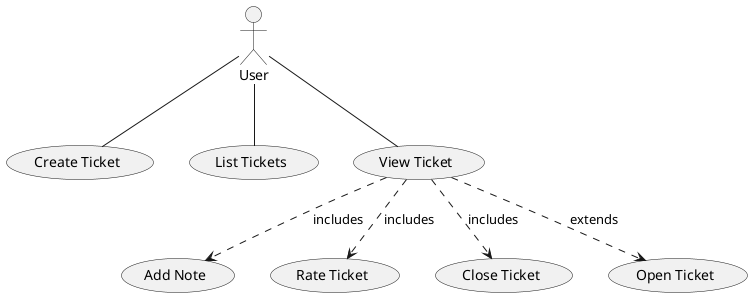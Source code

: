 @startuml

:User:

User -- (Create Ticket)
User -- (List Tickets)
User -- (View Ticket)

(View Ticket) ..> (Add Note) :includes
(View Ticket) ..> (Rate Ticket) :includes
(View Ticket) ..> (Close Ticket) :includes
(View Ticket) ..> (Open Ticket) :extends

@enduml